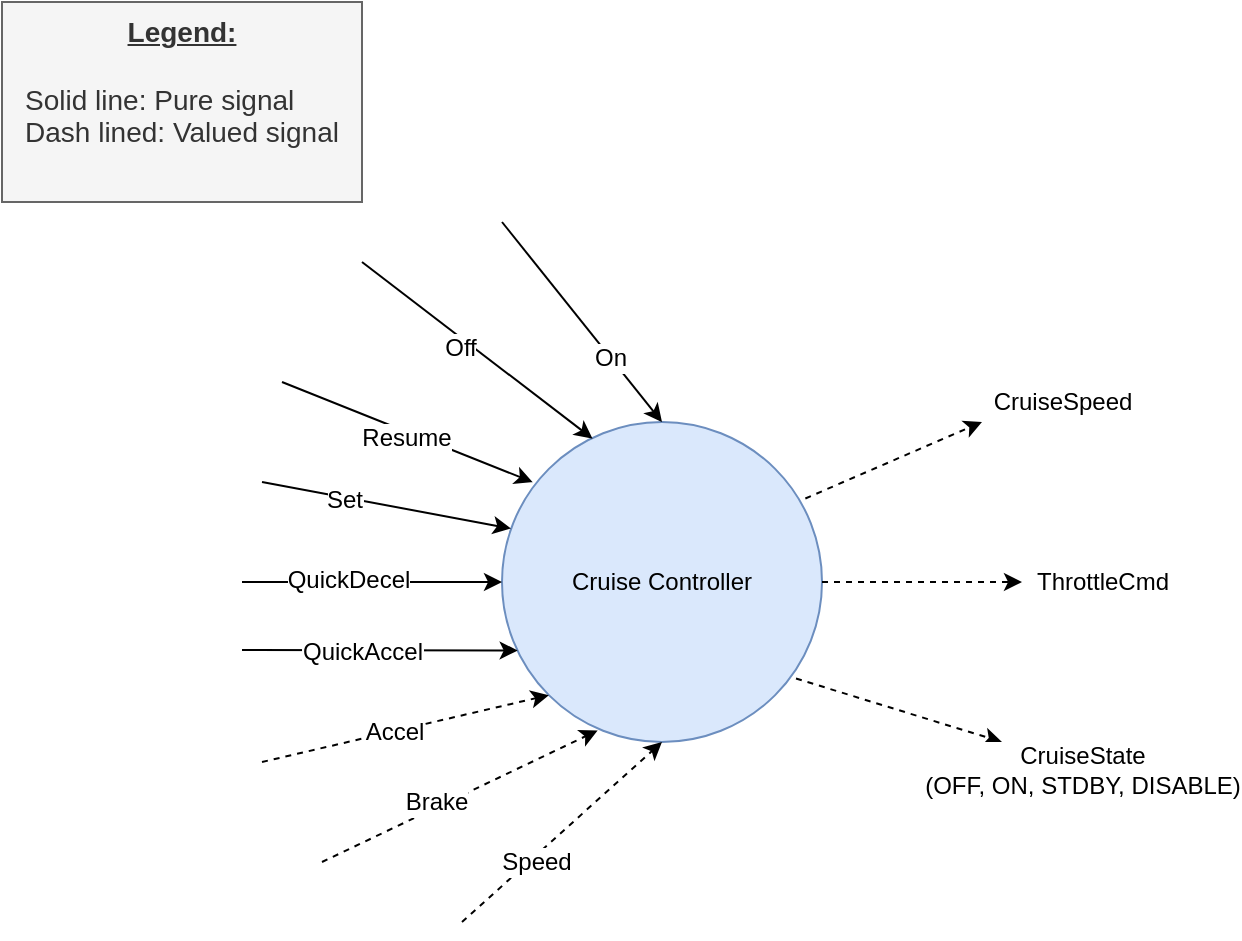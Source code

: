 <mxfile version="12.9.3" type="device"><diagram id="xCBsi5gH17o_qsEy8k9m" name="Page-1"><mxGraphModel dx="1422" dy="567" grid="1" gridSize="10" guides="1" tooltips="1" connect="1" arrows="1" fold="1" page="1" pageScale="1" pageWidth="1654" pageHeight="1169" math="0" shadow="0"><root><mxCell id="0"/><mxCell id="1" parent="0"/><mxCell id="Pm4vvSuku9IKlKCHAMJ--1" value="Cruise Controller" style="ellipse;whiteSpace=wrap;html=1;aspect=fixed;fillColor=#dae8fc;strokeColor=#6c8ebf;" vertex="1" parent="1"><mxGeometry x="290" y="230" width="160" height="160" as="geometry"/></mxCell><mxCell id="Pm4vvSuku9IKlKCHAMJ--7" value="" style="endArrow=classic;html=1;entryX=0.5;entryY=0;entryDx=0;entryDy=0;" edge="1" parent="1" target="Pm4vvSuku9IKlKCHAMJ--1"><mxGeometry width="50" height="50" relative="1" as="geometry"><mxPoint x="290" y="130" as="sourcePoint"/><mxPoint x="610" y="160" as="targetPoint"/></mxGeometry></mxCell><mxCell id="Pm4vvSuku9IKlKCHAMJ--8" value="On" style="text;html=1;align=center;verticalAlign=middle;resizable=0;points=[];labelBackgroundColor=#ffffff;" vertex="1" connectable="0" parent="Pm4vvSuku9IKlKCHAMJ--7"><mxGeometry x="-0.351" y="-1" relative="1" as="geometry"><mxPoint x="28.72" y="34.3" as="offset"/></mxGeometry></mxCell><mxCell id="Pm4vvSuku9IKlKCHAMJ--10" value="" style="endArrow=classic;html=1;entryX=0.283;entryY=0.052;entryDx=0;entryDy=0;entryPerimeter=0;" edge="1" parent="1" target="Pm4vvSuku9IKlKCHAMJ--1"><mxGeometry width="50" height="50" relative="1" as="geometry"><mxPoint x="220" y="150" as="sourcePoint"/><mxPoint x="470" y="150" as="targetPoint"/></mxGeometry></mxCell><mxCell id="Pm4vvSuku9IKlKCHAMJ--12" value="Off" style="text;html=1;align=center;verticalAlign=middle;resizable=0;points=[];labelBackgroundColor=#ffffff;" vertex="1" connectable="0" parent="Pm4vvSuku9IKlKCHAMJ--10"><mxGeometry x="0.045" y="2" relative="1" as="geometry"><mxPoint x="-12.47" y="-1.52" as="offset"/></mxGeometry></mxCell><mxCell id="Pm4vvSuku9IKlKCHAMJ--11" value="" style="endArrow=classic;html=1;entryX=0.096;entryY=0.188;entryDx=0;entryDy=0;entryPerimeter=0;" edge="1" parent="1" target="Pm4vvSuku9IKlKCHAMJ--1"><mxGeometry width="50" height="50" relative="1" as="geometry"><mxPoint x="180" y="210" as="sourcePoint"/><mxPoint x="470" y="150" as="targetPoint"/></mxGeometry></mxCell><mxCell id="Pm4vvSuku9IKlKCHAMJ--13" value="Resume" style="text;html=1;align=center;verticalAlign=middle;resizable=0;points=[];labelBackgroundColor=#ffffff;" vertex="1" connectable="0" parent="Pm4vvSuku9IKlKCHAMJ--11"><mxGeometry x="0.105" y="-2" relative="1" as="geometry"><mxPoint x="-7.14" y="-2" as="offset"/></mxGeometry></mxCell><mxCell id="Pm4vvSuku9IKlKCHAMJ--18" value="" style="endArrow=classic;html=1;entryX=0;entryY=0.5;entryDx=0;entryDy=0;" edge="1" parent="1" target="Pm4vvSuku9IKlKCHAMJ--1"><mxGeometry width="50" height="50" relative="1" as="geometry"><mxPoint x="160" y="310" as="sourcePoint"/><mxPoint x="590" y="300" as="targetPoint"/></mxGeometry></mxCell><mxCell id="Pm4vvSuku9IKlKCHAMJ--26" value="QuickDecel" style="text;html=1;align=center;verticalAlign=middle;resizable=0;points=[];labelBackgroundColor=#ffffff;" vertex="1" connectable="0" parent="Pm4vvSuku9IKlKCHAMJ--18"><mxGeometry x="-0.194" y="1" relative="1" as="geometry"><mxPoint as="offset"/></mxGeometry></mxCell><mxCell id="Pm4vvSuku9IKlKCHAMJ--20" value="" style="endArrow=classic;html=1;entryX=0.028;entryY=0.333;entryDx=0;entryDy=0;entryPerimeter=0;" edge="1" parent="1" target="Pm4vvSuku9IKlKCHAMJ--1"><mxGeometry width="50" height="50" relative="1" as="geometry"><mxPoint x="170" y="260" as="sourcePoint"/><mxPoint x="590" y="300" as="targetPoint"/></mxGeometry></mxCell><mxCell id="Pm4vvSuku9IKlKCHAMJ--25" value="Set" style="text;html=1;align=center;verticalAlign=middle;resizable=0;points=[];labelBackgroundColor=#ffffff;" vertex="1" connectable="0" parent="Pm4vvSuku9IKlKCHAMJ--20"><mxGeometry x="-0.335" y="-1" relative="1" as="geometry"><mxPoint as="offset"/></mxGeometry></mxCell><mxCell id="Pm4vvSuku9IKlKCHAMJ--21" value="" style="endArrow=classic;html=1;entryX=0.049;entryY=0.714;entryDx=0;entryDy=0;entryPerimeter=0;" edge="1" parent="1" target="Pm4vvSuku9IKlKCHAMJ--1"><mxGeometry width="50" height="50" relative="1" as="geometry"><mxPoint x="160" y="344" as="sourcePoint"/><mxPoint x="590" y="300" as="targetPoint"/></mxGeometry></mxCell><mxCell id="Pm4vvSuku9IKlKCHAMJ--27" value="QuickAccel" style="text;html=1;align=center;verticalAlign=middle;resizable=0;points=[];labelBackgroundColor=#ffffff;" vertex="1" connectable="0" parent="Pm4vvSuku9IKlKCHAMJ--21"><mxGeometry x="-0.134" y="-1" relative="1" as="geometry"><mxPoint as="offset"/></mxGeometry></mxCell><mxCell id="Pm4vvSuku9IKlKCHAMJ--22" value="" style="endArrow=classic;html=1;entryX=0;entryY=1;entryDx=0;entryDy=0;dashed=1;" edge="1" parent="1" target="Pm4vvSuku9IKlKCHAMJ--1"><mxGeometry width="50" height="50" relative="1" as="geometry"><mxPoint x="170" y="400" as="sourcePoint"/><mxPoint x="590" y="300" as="targetPoint"/></mxGeometry></mxCell><mxCell id="Pm4vvSuku9IKlKCHAMJ--28" value="Accel" style="text;html=1;align=center;verticalAlign=middle;resizable=0;points=[];labelBackgroundColor=#ffffff;" vertex="1" connectable="0" parent="Pm4vvSuku9IKlKCHAMJ--22"><mxGeometry x="-0.077" relative="1" as="geometry"><mxPoint as="offset"/></mxGeometry></mxCell><mxCell id="Pm4vvSuku9IKlKCHAMJ--23" value="" style="endArrow=classic;html=1;entryX=0.299;entryY=0.964;entryDx=0;entryDy=0;entryPerimeter=0;dashed=1;" edge="1" parent="1" target="Pm4vvSuku9IKlKCHAMJ--1"><mxGeometry width="50" height="50" relative="1" as="geometry"><mxPoint x="200" y="450" as="sourcePoint"/><mxPoint x="590" y="300" as="targetPoint"/></mxGeometry></mxCell><mxCell id="Pm4vvSuku9IKlKCHAMJ--29" value="Brake" style="text;html=1;align=center;verticalAlign=middle;resizable=0;points=[];labelBackgroundColor=#ffffff;" vertex="1" connectable="0" parent="Pm4vvSuku9IKlKCHAMJ--23"><mxGeometry x="-0.156" y="3" relative="1" as="geometry"><mxPoint as="offset"/></mxGeometry></mxCell><mxCell id="Pm4vvSuku9IKlKCHAMJ--24" value="" style="endArrow=classic;html=1;entryX=0.5;entryY=1;entryDx=0;entryDy=0;dashed=1;" edge="1" parent="1" target="Pm4vvSuku9IKlKCHAMJ--1"><mxGeometry width="50" height="50" relative="1" as="geometry"><mxPoint x="270" y="480" as="sourcePoint"/><mxPoint x="590" y="300" as="targetPoint"/></mxGeometry></mxCell><mxCell id="Pm4vvSuku9IKlKCHAMJ--30" value="Speed" style="text;html=1;align=center;verticalAlign=middle;resizable=0;points=[];labelBackgroundColor=#ffffff;" vertex="1" connectable="0" parent="Pm4vvSuku9IKlKCHAMJ--24"><mxGeometry x="0.089" y="-1" relative="1" as="geometry"><mxPoint x="-18.86" y="18.35" as="offset"/></mxGeometry></mxCell><mxCell id="Pm4vvSuku9IKlKCHAMJ--31" value="&lt;font style=&quot;font-size: 14px&quot;&gt;&lt;u&gt;Legend:&lt;/u&gt;&lt;br&gt;&lt;br&gt;&lt;/font&gt;&lt;div style=&quot;font-size: 14px&quot;&gt;&lt;div style=&quot;text-align: left&quot;&gt;&lt;span style=&quot;font-weight: 400&quot;&gt;&lt;font style=&quot;font-size: 14px&quot;&gt;Solid line: Pure signal&lt;/font&gt;&lt;/span&gt;&lt;/div&gt;&lt;span style=&quot;font-weight: 400&quot;&gt;&lt;font style=&quot;font-size: 14px&quot;&gt;&lt;div style=&quot;text-align: left&quot;&gt;&lt;span&gt;Dash lined: Valued signal&lt;/span&gt;&lt;/div&gt;&lt;/font&gt;&lt;/span&gt;&lt;/div&gt;" style="rounded=0;whiteSpace=wrap;html=1;verticalAlign=top;fontStyle=1;fillColor=#f5f5f5;strokeColor=#666666;fontColor=#333333;" vertex="1" parent="1"><mxGeometry x="40" y="20" width="180" height="100" as="geometry"/></mxCell><mxCell id="Pm4vvSuku9IKlKCHAMJ--35" value="" style="endArrow=classic;html=1;dashed=1;exitX=0.948;exitY=0.239;exitDx=0;exitDy=0;exitPerimeter=0;" edge="1" parent="1" source="Pm4vvSuku9IKlKCHAMJ--1"><mxGeometry width="50" height="50" relative="1" as="geometry"><mxPoint x="640" y="300" as="sourcePoint"/><mxPoint x="530" y="230" as="targetPoint"/></mxGeometry></mxCell><mxCell id="Pm4vvSuku9IKlKCHAMJ--37" value="CruiseSpeed" style="text;html=1;align=center;verticalAlign=middle;resizable=0;points=[];labelBackgroundColor=#ffffff;" vertex="1" connectable="0" parent="Pm4vvSuku9IKlKCHAMJ--35"><mxGeometry x="0.213" y="-1" relative="1" as="geometry"><mxPoint x="73.94" y="-25.79" as="offset"/></mxGeometry></mxCell><mxCell id="Pm4vvSuku9IKlKCHAMJ--36" value="" style="endArrow=classic;html=1;dashed=1;exitX=1;exitY=0.5;exitDx=0;exitDy=0;" edge="1" parent="1" source="Pm4vvSuku9IKlKCHAMJ--1"><mxGeometry width="50" height="50" relative="1" as="geometry"><mxPoint x="640" y="300" as="sourcePoint"/><mxPoint x="550" y="310" as="targetPoint"/><Array as="points"><mxPoint x="520" y="310"/></Array></mxGeometry></mxCell><mxCell id="Pm4vvSuku9IKlKCHAMJ--41" value="ThrottleCmd" style="text;html=1;align=center;verticalAlign=middle;resizable=0;points=[];labelBackgroundColor=#ffffff;" vertex="1" connectable="0" parent="Pm4vvSuku9IKlKCHAMJ--36"><mxGeometry x="0.077" y="-16" relative="1" as="geometry"><mxPoint x="85.88" y="-16" as="offset"/></mxGeometry></mxCell><mxCell id="Pm4vvSuku9IKlKCHAMJ--39" value="" style="endArrow=classic;html=1;dashed=1;exitX=0.948;exitY=0.239;exitDx=0;exitDy=0;exitPerimeter=0;" edge="1" parent="1"><mxGeometry width="50" height="50" relative="1" as="geometry"><mxPoint x="437.0" y="358.24" as="sourcePoint"/><mxPoint x="540" y="390" as="targetPoint"/></mxGeometry></mxCell><mxCell id="Pm4vvSuku9IKlKCHAMJ--40" value="CruiseState&lt;br&gt;(OFF, ON, STDBY, DISABLE)" style="text;html=1;align=center;verticalAlign=middle;resizable=0;points=[];labelBackgroundColor=#ffffff;" vertex="1" connectable="0" parent="Pm4vvSuku9IKlKCHAMJ--39"><mxGeometry x="0.213" y="-1" relative="1" as="geometry"><mxPoint x="80.34" y="25.43" as="offset"/></mxGeometry></mxCell></root></mxGraphModel></diagram></mxfile>